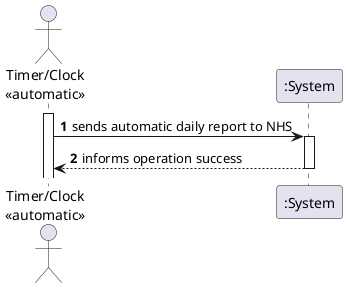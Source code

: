 @startuml
autonumber
actor "Timer/Clock\n<<automatic>>" as T

activate T
T -> ":System" : sends automatic daily report to NHS

/'activate ":System"
":System" --> T : requests report to be sent
deactivate ":System"

T -> ":System" : create daily report and send it'/
activate ":System"

":System" --> T : informs operation success

deactivate ":System"

/'
T -> ":System" : selects type of test
activate ":System"


":System" --> T : shows all data and requests confirmation
deactivate ":System"

T -> ":System" : confirms the data
activate ":System"
":System" --> T : informs operation success
deactivate ":System"

deactivate T'/

@enduml